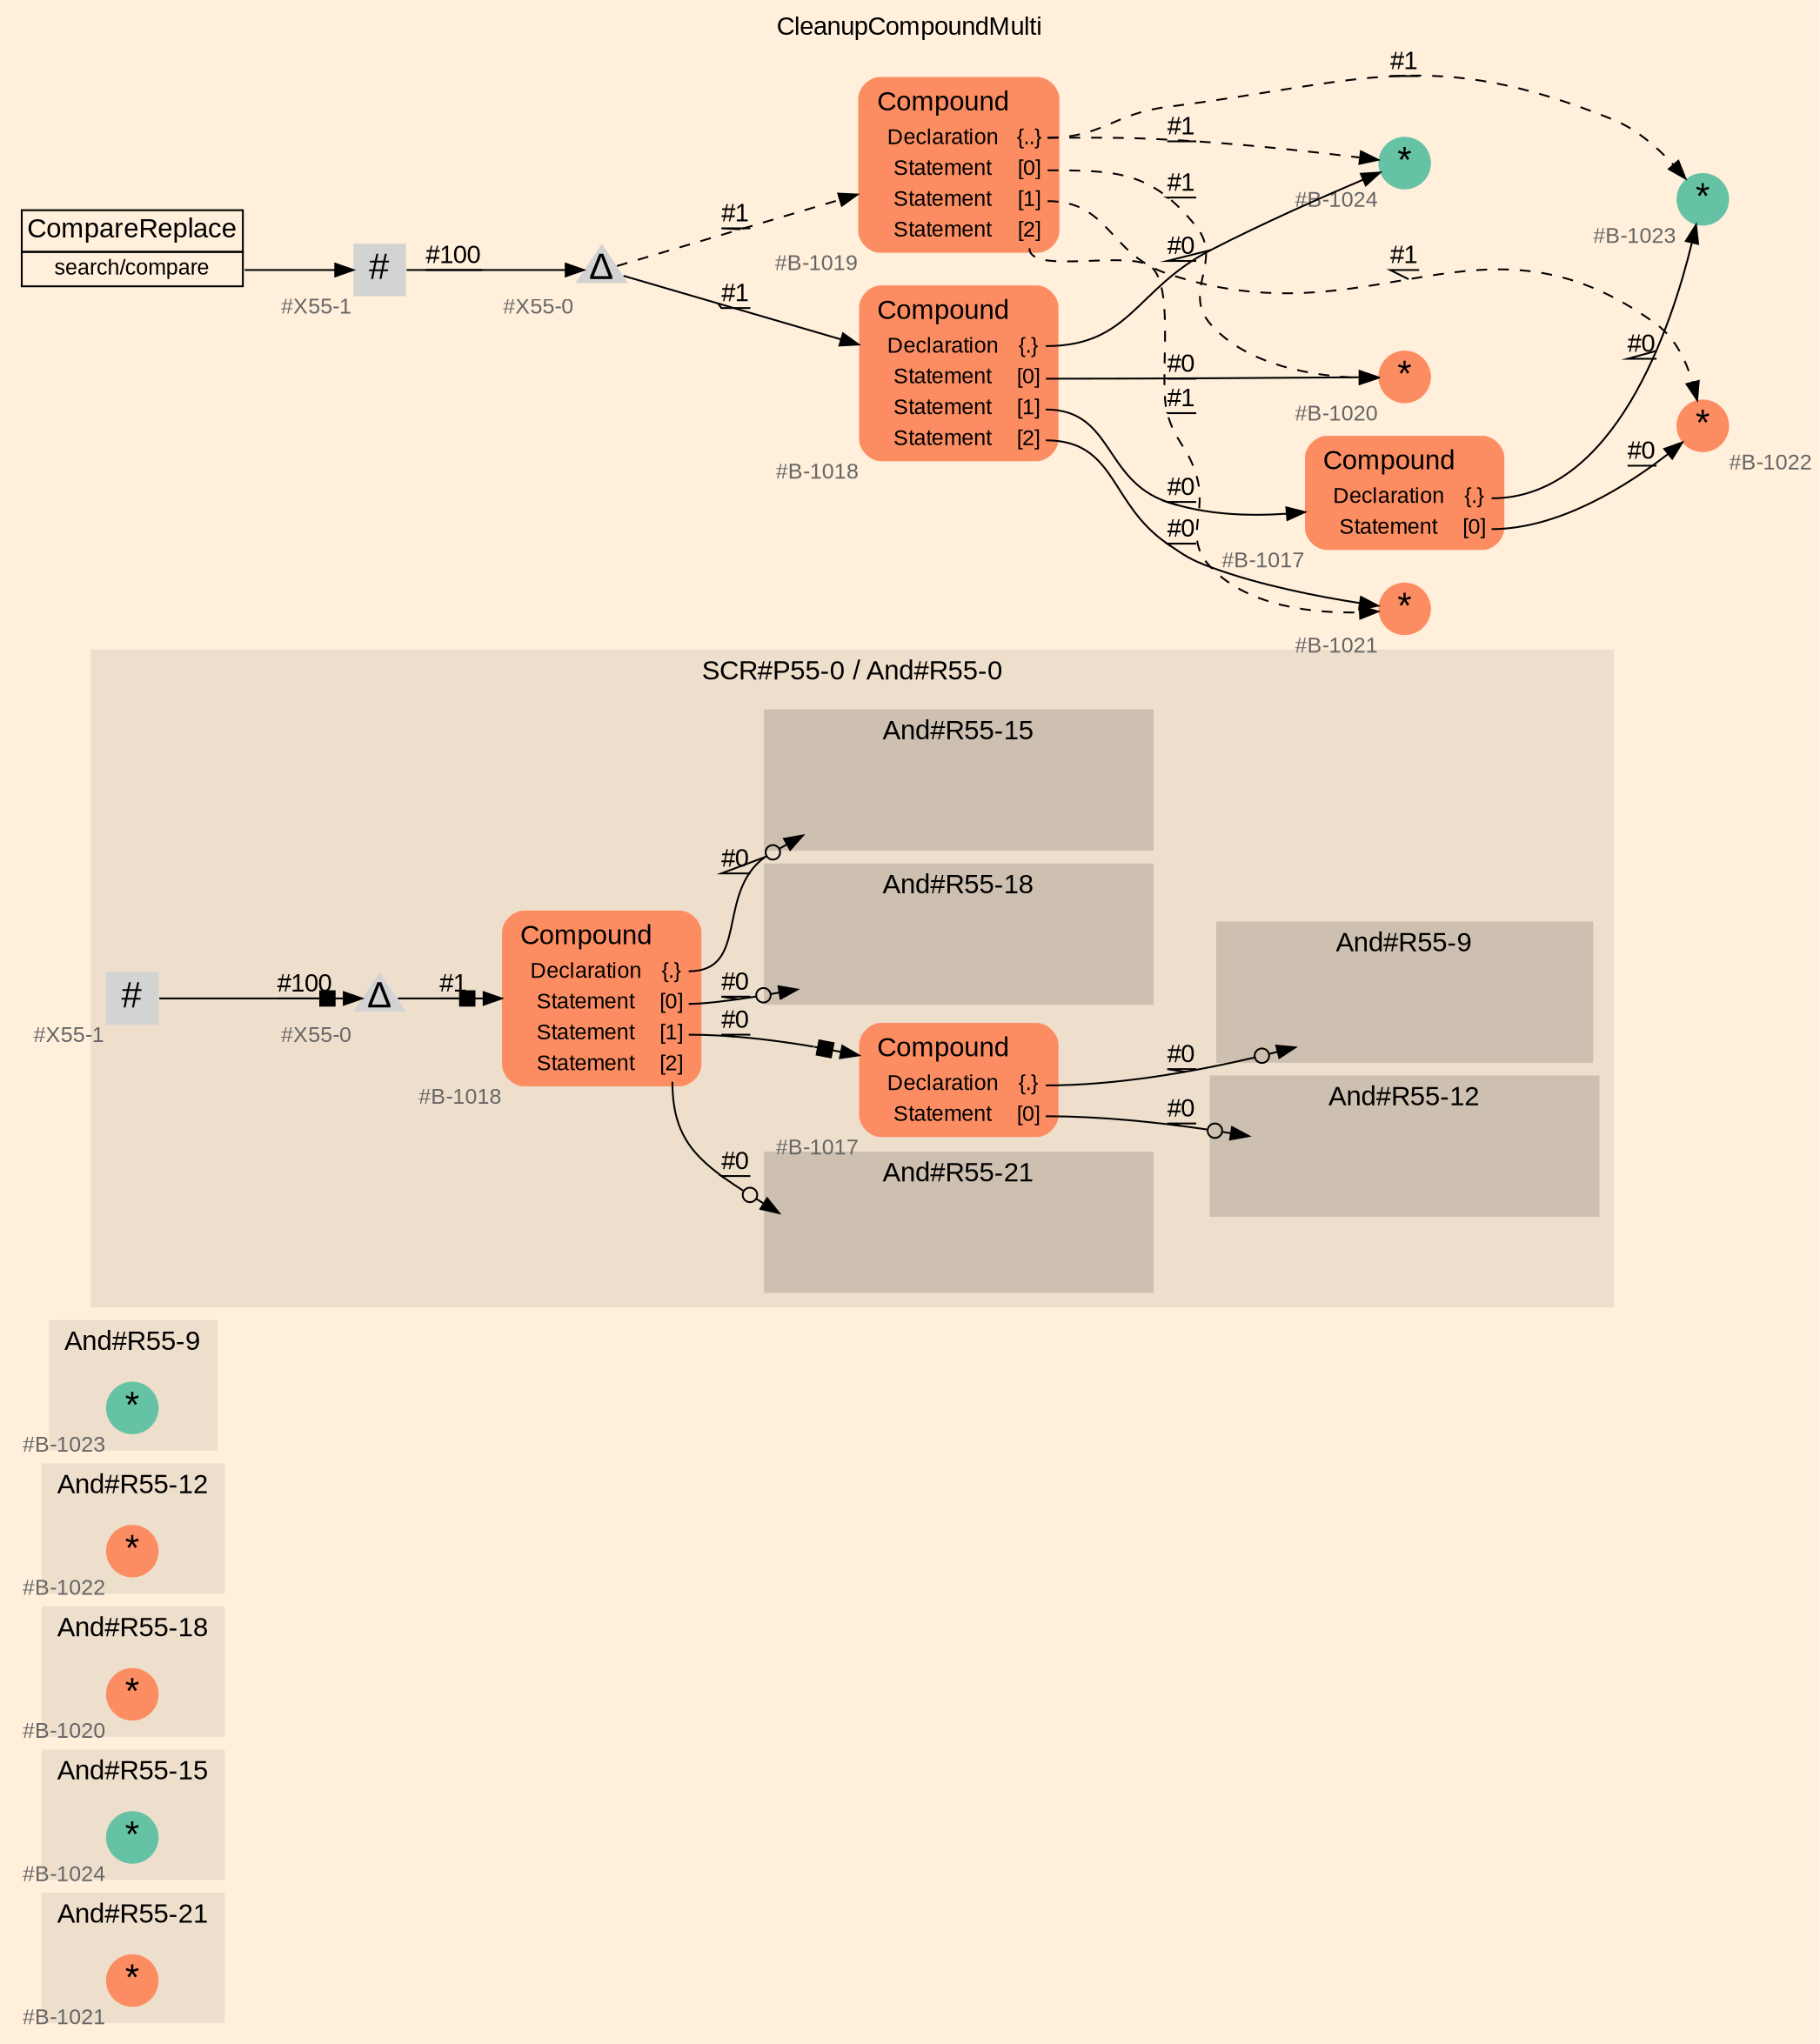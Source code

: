 digraph "CleanupCompoundMulti" {
label = "CleanupCompoundMulti"
labelloc = t
graph [
    rankdir = "LR"
    ranksep = 0.3
    bgcolor = antiquewhite1
    color = black
    fontcolor = black
    fontname = "Arial"
];
node [
    fontname = "Arial"
];
edge [
    fontname = "Arial"
];

// -------------------- figure And#R55-21 --------------------
// -------- region And#R55-21 ----------
subgraph "clusterAnd#R55-21" {
    label = "And#R55-21"
    style = "filled"
    color = antiquewhite2
    fontsize = "15"
    // -------- block And#R55-21/#B-1021 ----------
    "And#R55-21/#B-1021" [
        fillcolor = "/set28/2"
        xlabel = "#B-1021"
        fontsize = "12"
        fontcolor = grey40
        shape = "circle"
        label = <<FONT COLOR="black" POINT-SIZE="20">*</FONT>>
        style = "filled"
        penwidth = 0.0
        fixedsize = true
        width = 0.4
        height = 0.4
    ];
    
}


// -------------------- figure And#R55-15 --------------------
// -------- region And#R55-15 ----------
subgraph "clusterAnd#R55-15" {
    label = "And#R55-15"
    style = "filled"
    color = antiquewhite2
    fontsize = "15"
    // -------- block And#R55-15/#B-1024 ----------
    "And#R55-15/#B-1024" [
        fillcolor = "/set28/1"
        xlabel = "#B-1024"
        fontsize = "12"
        fontcolor = grey40
        shape = "circle"
        label = <<FONT COLOR="black" POINT-SIZE="20">*</FONT>>
        style = "filled"
        penwidth = 0.0
        fixedsize = true
        width = 0.4
        height = 0.4
    ];
    
}


// -------------------- figure And#R55-18 --------------------
// -------- region And#R55-18 ----------
subgraph "clusterAnd#R55-18" {
    label = "And#R55-18"
    style = "filled"
    color = antiquewhite2
    fontsize = "15"
    // -------- block And#R55-18/#B-1020 ----------
    "And#R55-18/#B-1020" [
        fillcolor = "/set28/2"
        xlabel = "#B-1020"
        fontsize = "12"
        fontcolor = grey40
        shape = "circle"
        label = <<FONT COLOR="black" POINT-SIZE="20">*</FONT>>
        style = "filled"
        penwidth = 0.0
        fixedsize = true
        width = 0.4
        height = 0.4
    ];
    
}


// -------------------- figure And#R55-12 --------------------
// -------- region And#R55-12 ----------
subgraph "clusterAnd#R55-12" {
    label = "And#R55-12"
    style = "filled"
    color = antiquewhite2
    fontsize = "15"
    // -------- block And#R55-12/#B-1022 ----------
    "And#R55-12/#B-1022" [
        fillcolor = "/set28/2"
        xlabel = "#B-1022"
        fontsize = "12"
        fontcolor = grey40
        shape = "circle"
        label = <<FONT COLOR="black" POINT-SIZE="20">*</FONT>>
        style = "filled"
        penwidth = 0.0
        fixedsize = true
        width = 0.4
        height = 0.4
    ];
    
}


// -------------------- figure And#R55-9 --------------------
// -------- region And#R55-9 ----------
subgraph "clusterAnd#R55-9" {
    label = "And#R55-9"
    style = "filled"
    color = antiquewhite2
    fontsize = "15"
    // -------- block And#R55-9/#B-1023 ----------
    "And#R55-9/#B-1023" [
        fillcolor = "/set28/1"
        xlabel = "#B-1023"
        fontsize = "12"
        fontcolor = grey40
        shape = "circle"
        label = <<FONT COLOR="black" POINT-SIZE="20">*</FONT>>
        style = "filled"
        penwidth = 0.0
        fixedsize = true
        width = 0.4
        height = 0.4
    ];
    
}


// -------------------- figure And#R55-0 --------------------
// -------- region And#R55-0 ----------
subgraph "clusterAnd#R55-0" {
    label = "SCR#P55-0 / And#R55-0"
    style = "filled"
    color = antiquewhite2
    fontsize = "15"
    // -------- block And#R55-0/#B-1017 ----------
    "And#R55-0/#B-1017" [
        fillcolor = "/set28/2"
        xlabel = "#B-1017"
        fontsize = "12"
        fontcolor = grey40
        shape = "plaintext"
        label = <<TABLE BORDER="0" CELLBORDER="0" CELLSPACING="0">
         <TR><TD><FONT COLOR="black" POINT-SIZE="15">Compound</FONT></TD></TR>
         <TR><TD><FONT COLOR="black" POINT-SIZE="12">Declaration</FONT></TD><TD PORT="port0"><FONT COLOR="black" POINT-SIZE="12">{.}</FONT></TD></TR>
         <TR><TD><FONT COLOR="black" POINT-SIZE="12">Statement</FONT></TD><TD PORT="port1"><FONT COLOR="black" POINT-SIZE="12">[0]</FONT></TD></TR>
        </TABLE>>
        style = "rounded,filled"
    ];
    
    // -------- block And#R55-0/#B-1018 ----------
    "And#R55-0/#B-1018" [
        fillcolor = "/set28/2"
        xlabel = "#B-1018"
        fontsize = "12"
        fontcolor = grey40
        shape = "plaintext"
        label = <<TABLE BORDER="0" CELLBORDER="0" CELLSPACING="0">
         <TR><TD><FONT COLOR="black" POINT-SIZE="15">Compound</FONT></TD></TR>
         <TR><TD><FONT COLOR="black" POINT-SIZE="12">Declaration</FONT></TD><TD PORT="port0"><FONT COLOR="black" POINT-SIZE="12">{.}</FONT></TD></TR>
         <TR><TD><FONT COLOR="black" POINT-SIZE="12">Statement</FONT></TD><TD PORT="port1"><FONT COLOR="black" POINT-SIZE="12">[0]</FONT></TD></TR>
         <TR><TD><FONT COLOR="black" POINT-SIZE="12">Statement</FONT></TD><TD PORT="port2"><FONT COLOR="black" POINT-SIZE="12">[1]</FONT></TD></TR>
         <TR><TD><FONT COLOR="black" POINT-SIZE="12">Statement</FONT></TD><TD PORT="port3"><FONT COLOR="black" POINT-SIZE="12">[2]</FONT></TD></TR>
        </TABLE>>
        style = "rounded,filled"
    ];
    
    // -------- block And#R55-0/#X55-0 ----------
    "And#R55-0/#X55-0" [
        xlabel = "#X55-0"
        fontsize = "12"
        fontcolor = grey40
        shape = "triangle"
        label = <<FONT COLOR="black" POINT-SIZE="20">Δ</FONT>>
        style = "filled"
        penwidth = 0.0
        fixedsize = true
        width = 0.4
        height = 0.4
    ];
    
    // -------- block And#R55-0/#X55-1 ----------
    "And#R55-0/#X55-1" [
        xlabel = "#X55-1"
        fontsize = "12"
        fontcolor = grey40
        shape = "square"
        label = <<FONT COLOR="black" POINT-SIZE="20">#</FONT>>
        style = "filled"
        penwidth = 0.0
        fixedsize = true
        width = 0.4
        height = 0.4
    ];
    
    // -------- region And#R55-0/And#R55-9 ----------
    subgraph "clusterAnd#R55-0/And#R55-9" {
        label = "And#R55-9"
        style = "filled"
        color = antiquewhite3
        fontsize = "15"
        // -------- block And#R55-0/And#R55-9/#B-1023 ----------
        "And#R55-0/And#R55-9/#B-1023" [
            fillcolor = "/set28/1"
            xlabel = "#B-1023"
            fontsize = "12"
            fontcolor = grey40
            shape = "none"
            style = "invisible"
        ];
        
    }
    
    // -------- region And#R55-0/And#R55-12 ----------
    subgraph "clusterAnd#R55-0/And#R55-12" {
        label = "And#R55-12"
        style = "filled"
        color = antiquewhite3
        fontsize = "15"
        // -------- block And#R55-0/And#R55-12/#B-1022 ----------
        "And#R55-0/And#R55-12/#B-1022" [
            fillcolor = "/set28/2"
            xlabel = "#B-1022"
            fontsize = "12"
            fontcolor = grey40
            shape = "none"
            style = "invisible"
        ];
        
    }
    
    // -------- region And#R55-0/And#R55-18 ----------
    subgraph "clusterAnd#R55-0/And#R55-18" {
        label = "And#R55-18"
        style = "filled"
        color = antiquewhite3
        fontsize = "15"
        // -------- block And#R55-0/And#R55-18/#B-1020 ----------
        "And#R55-0/And#R55-18/#B-1020" [
            fillcolor = "/set28/2"
            xlabel = "#B-1020"
            fontsize = "12"
            fontcolor = grey40
            shape = "none"
            style = "invisible"
        ];
        
    }
    
    // -------- region And#R55-0/And#R55-15 ----------
    subgraph "clusterAnd#R55-0/And#R55-15" {
        label = "And#R55-15"
        style = "filled"
        color = antiquewhite3
        fontsize = "15"
        // -------- block And#R55-0/And#R55-15/#B-1024 ----------
        "And#R55-0/And#R55-15/#B-1024" [
            fillcolor = "/set28/1"
            xlabel = "#B-1024"
            fontsize = "12"
            fontcolor = grey40
            shape = "none"
            style = "invisible"
        ];
        
    }
    
    // -------- region And#R55-0/And#R55-21 ----------
    subgraph "clusterAnd#R55-0/And#R55-21" {
        label = "And#R55-21"
        style = "filled"
        color = antiquewhite3
        fontsize = "15"
        // -------- block And#R55-0/And#R55-21/#B-1021 ----------
        "And#R55-0/And#R55-21/#B-1021" [
            fillcolor = "/set28/2"
            xlabel = "#B-1021"
            fontsize = "12"
            fontcolor = grey40
            shape = "none"
            style = "invisible"
        ];
        
    }
    
}

"And#R55-0/#B-1017":port0 -> "And#R55-0/And#R55-9/#B-1023" [
    arrowhead="normalnoneodot"
    label = "#0"
    decorate = true
    color = black
    fontcolor = black
];

"And#R55-0/#B-1017":port1 -> "And#R55-0/And#R55-12/#B-1022" [
    arrowhead="normalnoneodot"
    label = "#0"
    decorate = true
    color = black
    fontcolor = black
];

"And#R55-0/#B-1018":port0 -> "And#R55-0/And#R55-15/#B-1024" [
    arrowhead="normalnoneodot"
    label = "#0"
    decorate = true
    color = black
    fontcolor = black
];

"And#R55-0/#B-1018":port1 -> "And#R55-0/And#R55-18/#B-1020" [
    arrowhead="normalnoneodot"
    label = "#0"
    decorate = true
    color = black
    fontcolor = black
];

"And#R55-0/#B-1018":port2 -> "And#R55-0/#B-1017" [
    arrowhead="normalnonebox"
    label = "#0"
    decorate = true
    color = black
    fontcolor = black
];

"And#R55-0/#B-1018":port3 -> "And#R55-0/And#R55-21/#B-1021" [
    arrowhead="normalnoneodot"
    label = "#0"
    decorate = true
    color = black
    fontcolor = black
];

"And#R55-0/#X55-0" -> "And#R55-0/#B-1018" [
    arrowhead="normalnonebox"
    label = "#1"
    decorate = true
    color = black
    fontcolor = black
];

"And#R55-0/#X55-1" -> "And#R55-0/#X55-0" [
    arrowhead="normalnonebox"
    label = "#100"
    decorate = true
    color = black
    fontcolor = black
];


// -------------------- transformation figure --------------------
// -------- block CR#X55-2 ----------
"CR#X55-2" [
    fillcolor = antiquewhite1
    fontsize = "12"
    fontcolor = grey40
    shape = "plaintext"
    label = <<TABLE BORDER="0" CELLBORDER="1" CELLSPACING="0">
     <TR><TD><FONT COLOR="black" POINT-SIZE="15">CompareReplace</FONT></TD></TR>
     <TR><TD PORT="port0"><FONT COLOR="black" POINT-SIZE="12">search/compare</FONT></TD></TR>
    </TABLE>>
    style = "filled"
    color = black
];

// -------- block #X55-1 ----------
"#X55-1" [
    xlabel = "#X55-1"
    fontsize = "12"
    fontcolor = grey40
    shape = "square"
    label = <<FONT COLOR="black" POINT-SIZE="20">#</FONT>>
    style = "filled"
    penwidth = 0.0
    fixedsize = true
    width = 0.4
    height = 0.4
];

// -------- block #X55-0 ----------
"#X55-0" [
    xlabel = "#X55-0"
    fontsize = "12"
    fontcolor = grey40
    shape = "triangle"
    label = <<FONT COLOR="black" POINT-SIZE="20">Δ</FONT>>
    style = "filled"
    penwidth = 0.0
    fixedsize = true
    width = 0.4
    height = 0.4
];

// -------- block #B-1018 ----------
"#B-1018" [
    fillcolor = "/set28/2"
    xlabel = "#B-1018"
    fontsize = "12"
    fontcolor = grey40
    shape = "plaintext"
    label = <<TABLE BORDER="0" CELLBORDER="0" CELLSPACING="0">
     <TR><TD><FONT COLOR="black" POINT-SIZE="15">Compound</FONT></TD></TR>
     <TR><TD><FONT COLOR="black" POINT-SIZE="12">Declaration</FONT></TD><TD PORT="port0"><FONT COLOR="black" POINT-SIZE="12">{.}</FONT></TD></TR>
     <TR><TD><FONT COLOR="black" POINT-SIZE="12">Statement</FONT></TD><TD PORT="port1"><FONT COLOR="black" POINT-SIZE="12">[0]</FONT></TD></TR>
     <TR><TD><FONT COLOR="black" POINT-SIZE="12">Statement</FONT></TD><TD PORT="port2"><FONT COLOR="black" POINT-SIZE="12">[1]</FONT></TD></TR>
     <TR><TD><FONT COLOR="black" POINT-SIZE="12">Statement</FONT></TD><TD PORT="port3"><FONT COLOR="black" POINT-SIZE="12">[2]</FONT></TD></TR>
    </TABLE>>
    style = "rounded,filled"
];

// -------- block #B-1024 ----------
"#B-1024" [
    fillcolor = "/set28/1"
    xlabel = "#B-1024"
    fontsize = "12"
    fontcolor = grey40
    shape = "circle"
    label = <<FONT COLOR="black" POINT-SIZE="20">*</FONT>>
    style = "filled"
    penwidth = 0.0
    fixedsize = true
    width = 0.4
    height = 0.4
];

// -------- block #B-1020 ----------
"#B-1020" [
    fillcolor = "/set28/2"
    xlabel = "#B-1020"
    fontsize = "12"
    fontcolor = grey40
    shape = "circle"
    label = <<FONT COLOR="black" POINT-SIZE="20">*</FONT>>
    style = "filled"
    penwidth = 0.0
    fixedsize = true
    width = 0.4
    height = 0.4
];

// -------- block #B-1017 ----------
"#B-1017" [
    fillcolor = "/set28/2"
    xlabel = "#B-1017"
    fontsize = "12"
    fontcolor = grey40
    shape = "plaintext"
    label = <<TABLE BORDER="0" CELLBORDER="0" CELLSPACING="0">
     <TR><TD><FONT COLOR="black" POINT-SIZE="15">Compound</FONT></TD></TR>
     <TR><TD><FONT COLOR="black" POINT-SIZE="12">Declaration</FONT></TD><TD PORT="port0"><FONT COLOR="black" POINT-SIZE="12">{.}</FONT></TD></TR>
     <TR><TD><FONT COLOR="black" POINT-SIZE="12">Statement</FONT></TD><TD PORT="port1"><FONT COLOR="black" POINT-SIZE="12">[0]</FONT></TD></TR>
    </TABLE>>
    style = "rounded,filled"
];

// -------- block #B-1023 ----------
"#B-1023" [
    fillcolor = "/set28/1"
    xlabel = "#B-1023"
    fontsize = "12"
    fontcolor = grey40
    shape = "circle"
    label = <<FONT COLOR="black" POINT-SIZE="20">*</FONT>>
    style = "filled"
    penwidth = 0.0
    fixedsize = true
    width = 0.4
    height = 0.4
];

// -------- block #B-1022 ----------
"#B-1022" [
    fillcolor = "/set28/2"
    xlabel = "#B-1022"
    fontsize = "12"
    fontcolor = grey40
    shape = "circle"
    label = <<FONT COLOR="black" POINT-SIZE="20">*</FONT>>
    style = "filled"
    penwidth = 0.0
    fixedsize = true
    width = 0.4
    height = 0.4
];

// -------- block #B-1021 ----------
"#B-1021" [
    fillcolor = "/set28/2"
    xlabel = "#B-1021"
    fontsize = "12"
    fontcolor = grey40
    shape = "circle"
    label = <<FONT COLOR="black" POINT-SIZE="20">*</FONT>>
    style = "filled"
    penwidth = 0.0
    fixedsize = true
    width = 0.4
    height = 0.4
];

// -------- block #B-1019 ----------
"#B-1019" [
    fillcolor = "/set28/2"
    xlabel = "#B-1019"
    fontsize = "12"
    fontcolor = grey40
    shape = "plaintext"
    label = <<TABLE BORDER="0" CELLBORDER="0" CELLSPACING="0">
     <TR><TD><FONT COLOR="black" POINT-SIZE="15">Compound</FONT></TD></TR>
     <TR><TD><FONT COLOR="black" POINT-SIZE="12">Declaration</FONT></TD><TD PORT="port0"><FONT COLOR="black" POINT-SIZE="12">{..}</FONT></TD></TR>
     <TR><TD><FONT COLOR="black" POINT-SIZE="12">Statement</FONT></TD><TD PORT="port1"><FONT COLOR="black" POINT-SIZE="12">[0]</FONT></TD></TR>
     <TR><TD><FONT COLOR="black" POINT-SIZE="12">Statement</FONT></TD><TD PORT="port2"><FONT COLOR="black" POINT-SIZE="12">[1]</FONT></TD></TR>
     <TR><TD><FONT COLOR="black" POINT-SIZE="12">Statement</FONT></TD><TD PORT="port3"><FONT COLOR="black" POINT-SIZE="12">[2]</FONT></TD></TR>
    </TABLE>>
    style = "rounded,filled"
];

"CR#X55-2":port0 -> "#X55-1" [
    label = ""
    decorate = true
    color = black
    fontcolor = black
];

"#X55-1" -> "#X55-0" [
    label = "#100"
    decorate = true
    color = black
    fontcolor = black
];

"#X55-0" -> "#B-1018" [
    label = "#1"
    decorate = true
    color = black
    fontcolor = black
];

"#X55-0" -> "#B-1019" [
    style="dashed"
    label = "#1"
    decorate = true
    color = black
    fontcolor = black
];

"#B-1018":port0 -> "#B-1024" [
    label = "#0"
    decorate = true
    color = black
    fontcolor = black
];

"#B-1018":port1 -> "#B-1020" [
    label = "#0"
    decorate = true
    color = black
    fontcolor = black
];

"#B-1018":port2 -> "#B-1017" [
    label = "#0"
    decorate = true
    color = black
    fontcolor = black
];

"#B-1018":port3 -> "#B-1021" [
    label = "#0"
    decorate = true
    color = black
    fontcolor = black
];

"#B-1017":port0 -> "#B-1023" [
    label = "#0"
    decorate = true
    color = black
    fontcolor = black
];

"#B-1017":port1 -> "#B-1022" [
    label = "#0"
    decorate = true
    color = black
    fontcolor = black
];

"#B-1019":port0 -> "#B-1023" [
    style="dashed"
    label = "#1"
    decorate = true
    color = black
    fontcolor = black
];

"#B-1019":port0 -> "#B-1024" [
    style="dashed"
    label = "#1"
    decorate = true
    color = black
    fontcolor = black
];

"#B-1019":port1 -> "#B-1020" [
    style="dashed"
    label = "#1"
    decorate = true
    color = black
    fontcolor = black
];

"#B-1019":port2 -> "#B-1022" [
    style="dashed"
    label = "#1"
    decorate = true
    color = black
    fontcolor = black
];

"#B-1019":port3 -> "#B-1021" [
    style="dashed"
    label = "#1"
    decorate = true
    color = black
    fontcolor = black
];


}
